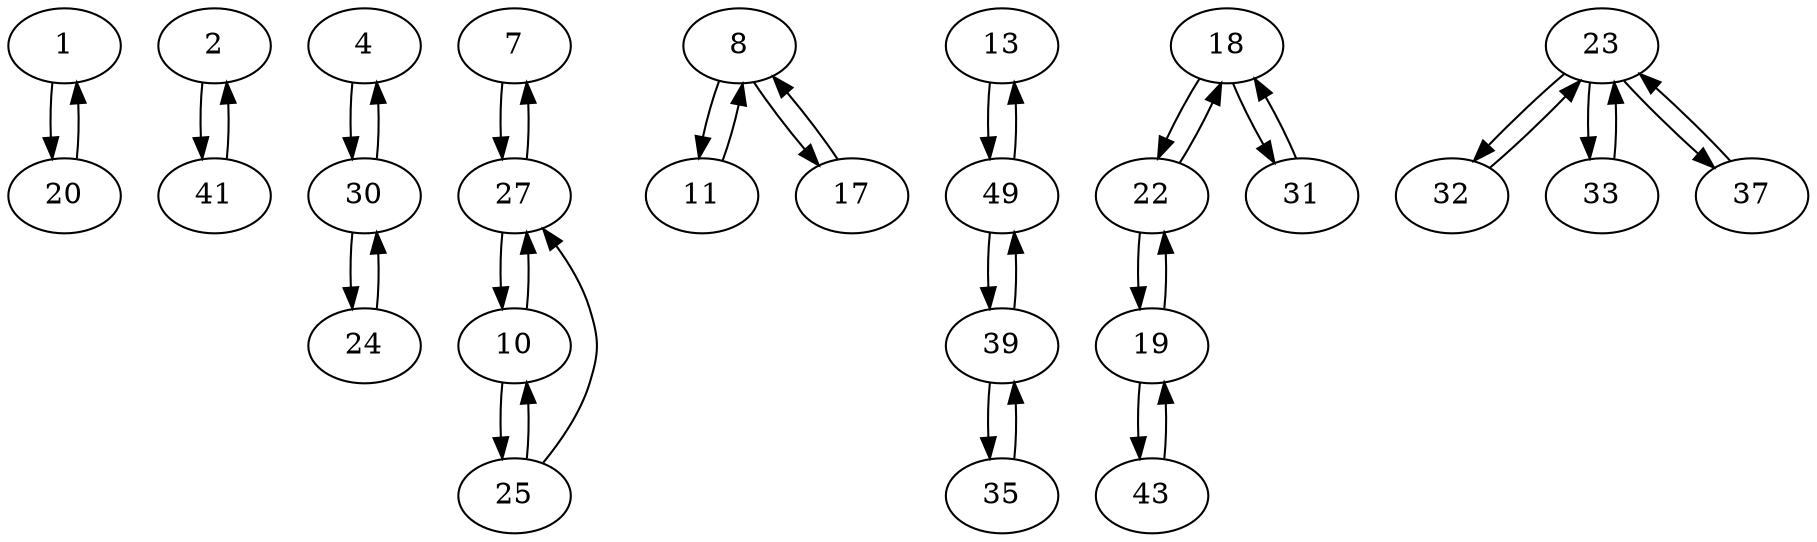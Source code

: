 digraph G {
  1 -> 20;
  2 -> 41;
  4 -> 30;
  7 -> 27;
  8 -> 11;
  8 -> 17;
  10 -> 25;
  10 -> 27;
  11 -> 8;
  13 -> 49;
  17 -> 8;
  18 -> 22;
  18 -> 31;
  19 -> 22;
  19 -> 43;
  20 -> 1;
  22 -> 18;
  22 -> 19;
  23 -> 32;
  23 -> 33;
  23 -> 37;
  24 -> 30;
  25 -> 10;
  25 -> 27;
  27 -> 7;
  27 -> 10;
  30 -> 4;
  30 -> 24;
  31 -> 18;
  32 -> 23;
  33 -> 23;
  35 -> 39;
  37 -> 23;
  39 -> 35;
  39 -> 49;
  41 -> 2;
  43 -> 19;
  49 -> 13;
  49 -> 39;
}